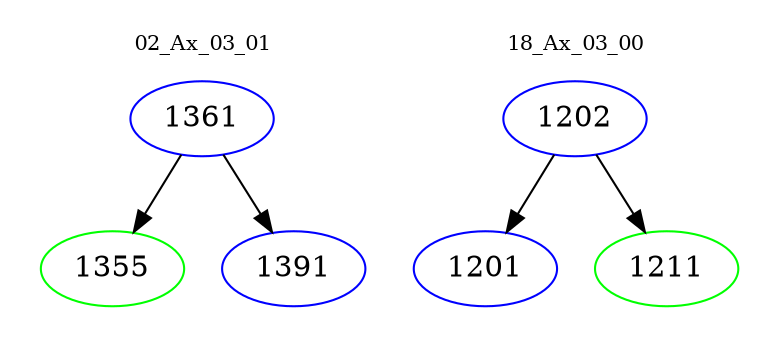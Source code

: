 digraph{
subgraph cluster_0 {
color = white
label = "02_Ax_03_01";
fontsize=10;
T0_1361 [label="1361", color="blue"]
T0_1361 -> T0_1355 [color="black"]
T0_1355 [label="1355", color="green"]
T0_1361 -> T0_1391 [color="black"]
T0_1391 [label="1391", color="blue"]
}
subgraph cluster_1 {
color = white
label = "18_Ax_03_00";
fontsize=10;
T1_1202 [label="1202", color="blue"]
T1_1202 -> T1_1201 [color="black"]
T1_1201 [label="1201", color="blue"]
T1_1202 -> T1_1211 [color="black"]
T1_1211 [label="1211", color="green"]
}
}
